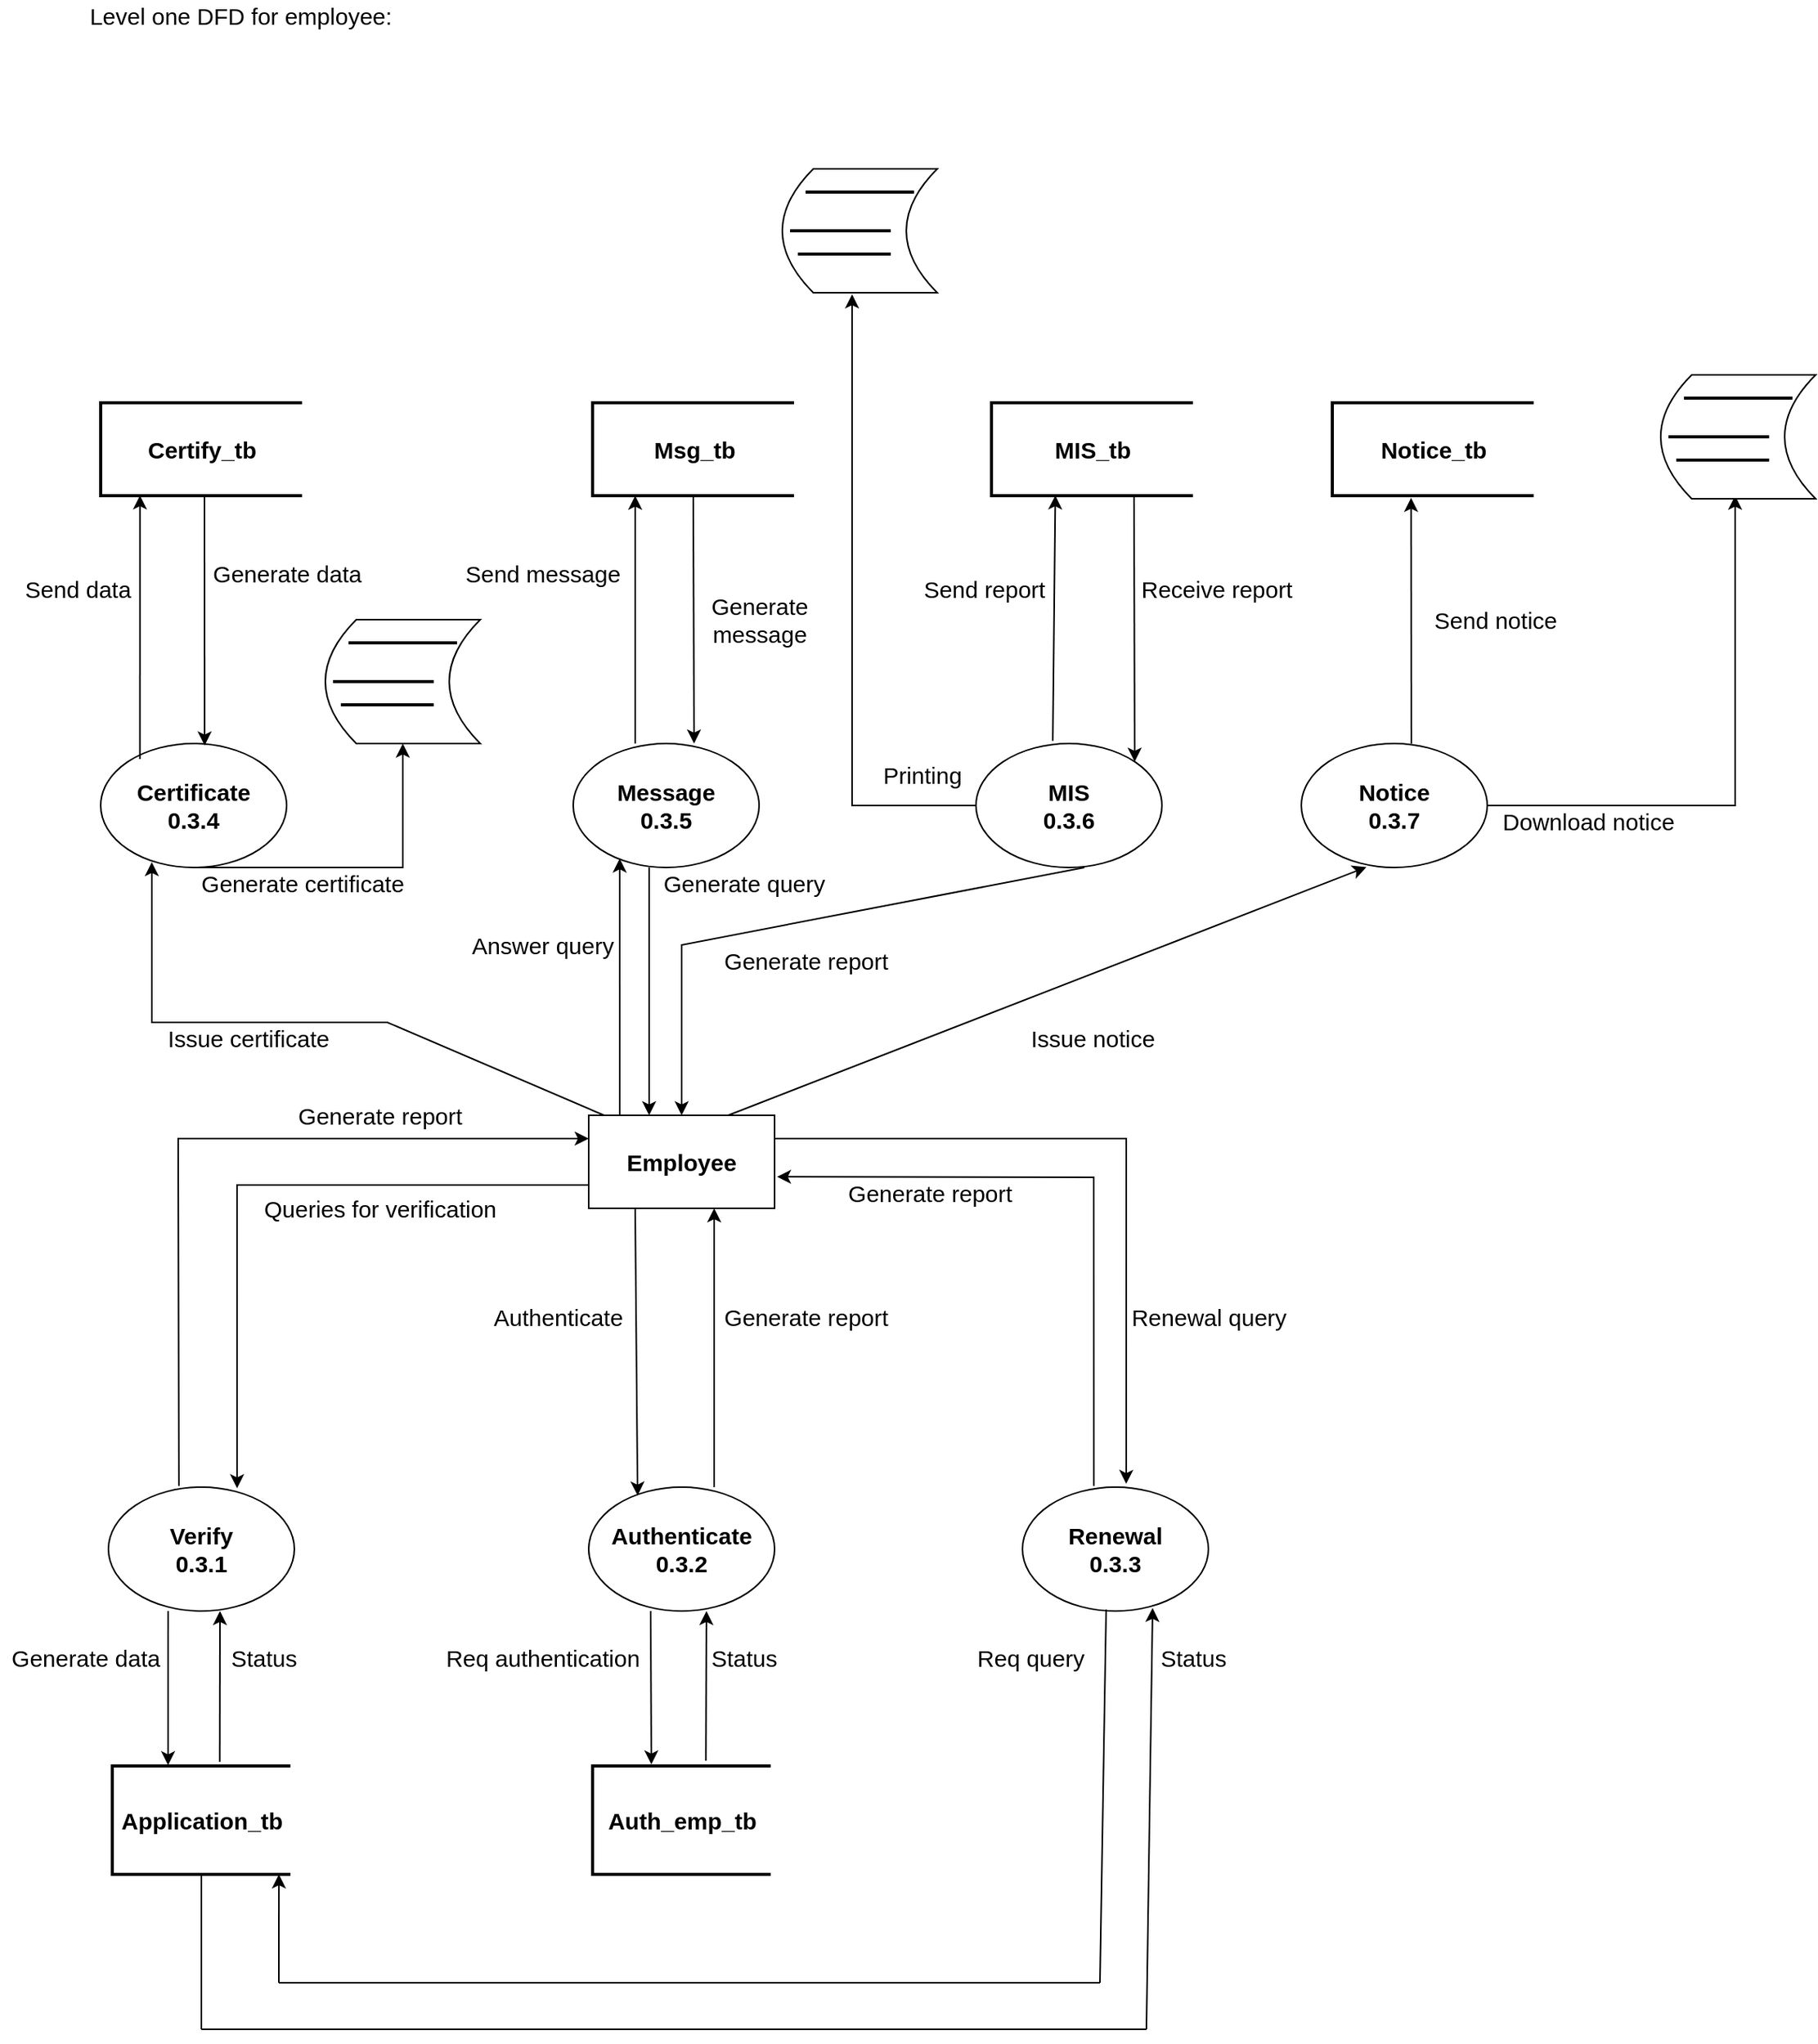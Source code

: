<mxfile version="17.1.3" type="device"><diagram id="DT7F_jUSS3WRfcPOw-On" name="Page-1"><mxGraphModel dx="862" dy="1568" grid="1" gridSize="10" guides="1" tooltips="1" connect="1" arrows="1" fold="1" page="1" pageScale="1" pageWidth="850" pageHeight="1100" math="0" shadow="0"><root><mxCell id="0"/><mxCell id="1" parent="0"/><mxCell id="Hgf0_jL5rCLFJbLMDspX-1" value="&lt;font style=&quot;font-size: 15px&quot;&gt;&lt;b&gt;Employee&lt;/b&gt;&lt;/font&gt;" style="rounded=0;whiteSpace=wrap;html=1;" parent="1" vertex="1"><mxGeometry x="380" y="300" width="120" height="60" as="geometry"/></mxCell><mxCell id="uz9WKS98blHevDZsjT3o-1" value="&lt;font size=&quot;1&quot;&gt;&lt;b style=&quot;font-size: 15px&quot;&gt;Authenticate&lt;br&gt;0.3.2&lt;br&gt;&lt;/b&gt;&lt;/font&gt;" style="ellipse;whiteSpace=wrap;html=1;" parent="1" vertex="1"><mxGeometry x="380" y="540" width="120" height="80" as="geometry"/></mxCell><mxCell id="uz9WKS98blHevDZsjT3o-2" value="&lt;b&gt;&lt;font style=&quot;font-size: 15px&quot;&gt;Renewal&lt;br&gt;0.3.3&lt;br&gt;&lt;/font&gt;&lt;/b&gt;" style="ellipse;whiteSpace=wrap;html=1;" parent="1" vertex="1"><mxGeometry x="660" y="540" width="120" height="80" as="geometry"/></mxCell><mxCell id="uz9WKS98blHevDZsjT3o-3" value="&lt;b&gt;&lt;font style=&quot;font-size: 15px&quot;&gt;Verify&lt;br&gt;0.3.1&lt;br&gt;&lt;/font&gt;&lt;/b&gt;" style="ellipse;whiteSpace=wrap;html=1;" parent="1" vertex="1"><mxGeometry x="70" y="540" width="120" height="80" as="geometry"/></mxCell><mxCell id="uz9WKS98blHevDZsjT3o-4" value="" style="endArrow=classic;html=1;rounded=0;fontSize=15;exitX=0.25;exitY=1;exitDx=0;exitDy=0;entryX=0.263;entryY=0.068;entryDx=0;entryDy=0;entryPerimeter=0;" parent="1" source="Hgf0_jL5rCLFJbLMDspX-1" target="uz9WKS98blHevDZsjT3o-1" edge="1"><mxGeometry width="50" height="50" relative="1" as="geometry"><mxPoint x="400" y="540" as="sourcePoint"/><mxPoint x="410" y="540" as="targetPoint"/></mxGeometry></mxCell><mxCell id="uz9WKS98blHevDZsjT3o-5" value="" style="endArrow=classic;html=1;rounded=0;fontSize=15;" parent="1" edge="1"><mxGeometry width="50" height="50" relative="1" as="geometry"><mxPoint x="461" y="540" as="sourcePoint"/><mxPoint x="461" y="360" as="targetPoint"/></mxGeometry></mxCell><mxCell id="uz9WKS98blHevDZsjT3o-6" value="Generate report" style="text;html=1;align=center;verticalAlign=middle;resizable=0;points=[];autosize=1;strokeColor=none;fillColor=none;fontSize=15;" parent="1" vertex="1"><mxGeometry x="460" y="420" width="120" height="20" as="geometry"/></mxCell><mxCell id="uz9WKS98blHevDZsjT3o-7" value="Authenticate" style="text;html=1;align=center;verticalAlign=middle;resizable=0;points=[];autosize=1;strokeColor=none;fillColor=none;fontSize=15;" parent="1" vertex="1"><mxGeometry x="310" y="420" width="100" height="20" as="geometry"/></mxCell><mxCell id="uz9WKS98blHevDZsjT3o-8" value="&lt;b&gt;Auth_emp_tb&lt;/b&gt;" style="strokeWidth=2;html=1;shape=mxgraph.flowchart.annotation_1;align=center;pointerEvents=1;fontSize=15;" parent="1" vertex="1"><mxGeometry x="382.5" y="720" width="115" height="70" as="geometry"/></mxCell><mxCell id="uz9WKS98blHevDZsjT3o-9" value="" style="endArrow=classic;html=1;rounded=0;fontSize=15;entryX=0.33;entryY=-0.014;entryDx=0;entryDy=0;entryPerimeter=0;" parent="1" target="uz9WKS98blHevDZsjT3o-8" edge="1"><mxGeometry width="50" height="50" relative="1" as="geometry"><mxPoint x="420" y="620" as="sourcePoint"/><mxPoint x="450" y="540" as="targetPoint"/></mxGeometry></mxCell><mxCell id="uz9WKS98blHevDZsjT3o-10" value="Req authentication" style="text;html=1;align=center;verticalAlign=middle;resizable=0;points=[];autosize=1;strokeColor=none;fillColor=none;fontSize=15;" parent="1" vertex="1"><mxGeometry x="280" y="640" width="140" height="20" as="geometry"/></mxCell><mxCell id="uz9WKS98blHevDZsjT3o-11" value="" style="endArrow=classic;html=1;rounded=0;fontSize=15;exitX=0.636;exitY=-0.049;exitDx=0;exitDy=0;exitPerimeter=0;" parent="1" source="uz9WKS98blHevDZsjT3o-8" edge="1"><mxGeometry width="50" height="50" relative="1" as="geometry"><mxPoint x="400" y="590" as="sourcePoint"/><mxPoint x="456" y="620" as="targetPoint"/></mxGeometry></mxCell><mxCell id="uz9WKS98blHevDZsjT3o-12" value="Status" style="text;html=1;align=center;verticalAlign=middle;resizable=0;points=[];autosize=1;strokeColor=none;fillColor=none;fontSize=15;" parent="1" vertex="1"><mxGeometry x="450" y="640" width="60" height="20" as="geometry"/></mxCell><mxCell id="uz9WKS98blHevDZsjT3o-13" value="" style="endArrow=classic;html=1;rounded=0;fontSize=15;exitX=0;exitY=0.75;exitDx=0;exitDy=0;entryX=0.692;entryY=0.009;entryDx=0;entryDy=0;entryPerimeter=0;" parent="1" source="Hgf0_jL5rCLFJbLMDspX-1" target="uz9WKS98blHevDZsjT3o-3" edge="1"><mxGeometry width="50" height="50" relative="1" as="geometry"><mxPoint x="190" y="560" as="sourcePoint"/><mxPoint x="160" y="540" as="targetPoint"/><Array as="points"><mxPoint x="153" y="345"/></Array></mxGeometry></mxCell><mxCell id="uz9WKS98blHevDZsjT3o-14" value="" style="endArrow=classic;html=1;rounded=0;fontSize=15;exitX=0.379;exitY=-0.009;exitDx=0;exitDy=0;exitPerimeter=0;entryX=0;entryY=0.25;entryDx=0;entryDy=0;" parent="1" source="uz9WKS98blHevDZsjT3o-3" target="Hgf0_jL5rCLFJbLMDspX-1" edge="1"><mxGeometry width="50" height="50" relative="1" as="geometry"><mxPoint x="190" y="560" as="sourcePoint"/><mxPoint x="240" y="510" as="targetPoint"/><Array as="points"><mxPoint x="115" y="315"/></Array></mxGeometry></mxCell><mxCell id="uz9WKS98blHevDZsjT3o-15" value="Queries for verification" style="text;html=1;align=center;verticalAlign=middle;resizable=0;points=[];autosize=1;strokeColor=none;fillColor=none;fontSize=15;" parent="1" vertex="1"><mxGeometry x="160" y="350" width="170" height="20" as="geometry"/></mxCell><mxCell id="uz9WKS98blHevDZsjT3o-16" value="Generate report" style="text;html=1;align=center;verticalAlign=middle;resizable=0;points=[];autosize=1;strokeColor=none;fillColor=none;fontSize=15;" parent="1" vertex="1"><mxGeometry x="185" y="290" width="120" height="20" as="geometry"/></mxCell><mxCell id="uz9WKS98blHevDZsjT3o-17" value="&lt;b&gt;Application_tb&lt;/b&gt;" style="strokeWidth=2;html=1;shape=mxgraph.flowchart.annotation_1;align=center;pointerEvents=1;fontSize=15;" parent="1" vertex="1"><mxGeometry x="72.5" y="720" width="115" height="70" as="geometry"/></mxCell><mxCell id="uz9WKS98blHevDZsjT3o-18" value="" style="endArrow=classic;html=1;rounded=0;fontSize=15;exitX=0.321;exitY=1;exitDx=0;exitDy=0;exitPerimeter=0;entryX=0.313;entryY=-0.007;entryDx=0;entryDy=0;entryPerimeter=0;" parent="1" source="uz9WKS98blHevDZsjT3o-3" target="uz9WKS98blHevDZsjT3o-17" edge="1"><mxGeometry width="50" height="50" relative="1" as="geometry"><mxPoint x="190" y="620" as="sourcePoint"/><mxPoint x="240" y="570" as="targetPoint"/></mxGeometry></mxCell><mxCell id="uz9WKS98blHevDZsjT3o-19" value="" style="endArrow=classic;html=1;rounded=0;fontSize=15;exitX=0.603;exitY=-0.037;exitDx=0;exitDy=0;exitPerimeter=0;" parent="1" source="uz9WKS98blHevDZsjT3o-17" edge="1"><mxGeometry width="50" height="50" relative="1" as="geometry"><mxPoint x="190" y="620" as="sourcePoint"/><mxPoint x="142" y="620" as="targetPoint"/></mxGeometry></mxCell><mxCell id="uz9WKS98blHevDZsjT3o-20" value="Generate data" style="text;html=1;align=center;verticalAlign=middle;resizable=0;points=[];autosize=1;strokeColor=none;fillColor=none;fontSize=15;" parent="1" vertex="1"><mxGeometry y="640" width="110" height="20" as="geometry"/></mxCell><mxCell id="uz9WKS98blHevDZsjT3o-21" value="Status" style="text;html=1;align=center;verticalAlign=middle;resizable=0;points=[];autosize=1;strokeColor=none;fillColor=none;fontSize=15;" parent="1" vertex="1"><mxGeometry x="140" y="640" width="60" height="20" as="geometry"/></mxCell><mxCell id="uz9WKS98blHevDZsjT3o-22" value="" style="endArrow=classic;html=1;rounded=0;fontSize=15;exitX=1;exitY=0.25;exitDx=0;exitDy=0;entryX=0.558;entryY=-0.026;entryDx=0;entryDy=0;entryPerimeter=0;" parent="1" source="Hgf0_jL5rCLFJbLMDspX-1" target="uz9WKS98blHevDZsjT3o-2" edge="1"><mxGeometry width="50" height="50" relative="1" as="geometry"><mxPoint x="400" y="540" as="sourcePoint"/><mxPoint x="450" y="490" as="targetPoint"/><Array as="points"><mxPoint x="727" y="315"/></Array></mxGeometry></mxCell><mxCell id="uz9WKS98blHevDZsjT3o-23" value="" style="endArrow=classic;html=1;rounded=0;fontSize=15;exitX=0.384;exitY=-0.009;exitDx=0;exitDy=0;exitPerimeter=0;entryX=1.013;entryY=0.661;entryDx=0;entryDy=0;entryPerimeter=0;" parent="1" source="uz9WKS98blHevDZsjT3o-2" target="Hgf0_jL5rCLFJbLMDspX-1" edge="1"><mxGeometry width="50" height="50" relative="1" as="geometry"><mxPoint x="400" y="540" as="sourcePoint"/><mxPoint x="450" y="490" as="targetPoint"/><Array as="points"><mxPoint x="706" y="340"/></Array></mxGeometry></mxCell><mxCell id="uz9WKS98blHevDZsjT3o-24" value="Renewal query" style="text;html=1;align=center;verticalAlign=middle;resizable=0;points=[];autosize=1;strokeColor=none;fillColor=none;fontSize=15;" parent="1" vertex="1"><mxGeometry x="720" y="420" width="120" height="20" as="geometry"/></mxCell><mxCell id="uz9WKS98blHevDZsjT3o-25" value="Generate report" style="text;html=1;align=center;verticalAlign=middle;resizable=0;points=[];autosize=1;strokeColor=none;fillColor=none;fontSize=15;" parent="1" vertex="1"><mxGeometry x="540" y="340" width="120" height="20" as="geometry"/></mxCell><mxCell id="uz9WKS98blHevDZsjT3o-28" value="" style="endArrow=classic;html=1;rounded=0;fontSize=15;entryX=0.7;entryY=0.975;entryDx=0;entryDy=0;entryPerimeter=0;" parent="1" edge="1" target="uz9WKS98blHevDZsjT3o-2"><mxGeometry width="50" height="50" relative="1" as="geometry"><mxPoint x="740" y="890" as="sourcePoint"/><mxPoint x="740" y="620" as="targetPoint"/></mxGeometry></mxCell><mxCell id="uz9WKS98blHevDZsjT3o-29" value="Req query" style="text;html=1;align=center;verticalAlign=middle;resizable=0;points=[];autosize=1;strokeColor=none;fillColor=none;fontSize=15;" parent="1" vertex="1"><mxGeometry x="620" y="640" width="90" height="20" as="geometry"/></mxCell><mxCell id="uz9WKS98blHevDZsjT3o-30" value="Status" style="text;html=1;align=center;verticalAlign=middle;resizable=0;points=[];autosize=1;strokeColor=none;fillColor=none;fontSize=15;" parent="1" vertex="1"><mxGeometry x="740" y="640" width="60" height="20" as="geometry"/></mxCell><mxCell id="uz9WKS98blHevDZsjT3o-31" value="&lt;b&gt;Certificate&lt;br&gt;0.3.4&lt;br&gt;&lt;/b&gt;" style="ellipse;whiteSpace=wrap;html=1;fontSize=15;" parent="1" vertex="1"><mxGeometry x="65" y="60" width="120" height="80" as="geometry"/></mxCell><mxCell id="uz9WKS98blHevDZsjT3o-32" value="&lt;b&gt;Message&lt;br&gt;0.3.5&lt;br&gt;&lt;/b&gt;" style="ellipse;whiteSpace=wrap;html=1;fontSize=15;" parent="1" vertex="1"><mxGeometry x="370" y="60" width="120" height="80" as="geometry"/></mxCell><mxCell id="uz9WKS98blHevDZsjT3o-33" value="&lt;b&gt;Notice&lt;br&gt;0.3.7&lt;br&gt;&lt;/b&gt;" style="ellipse;whiteSpace=wrap;html=1;fontSize=15;" parent="1" vertex="1"><mxGeometry x="840" y="60" width="120" height="80" as="geometry"/></mxCell><mxCell id="uz9WKS98blHevDZsjT3o-34" value="&lt;b&gt;MIS&lt;br&gt;0.3.6&lt;br&gt;&lt;/b&gt;" style="ellipse;whiteSpace=wrap;html=1;fontSize=15;" parent="1" vertex="1"><mxGeometry x="630" y="60" width="120" height="80" as="geometry"/></mxCell><mxCell id="uz9WKS98blHevDZsjT3o-35" value="" style="endArrow=classic;html=1;rounded=0;fontSize=15;exitX=0.083;exitY=0;exitDx=0;exitDy=0;exitPerimeter=0;entryX=0.275;entryY=0.957;entryDx=0;entryDy=0;entryPerimeter=0;" parent="1" source="Hgf0_jL5rCLFJbLMDspX-1" target="uz9WKS98blHevDZsjT3o-31" edge="1"><mxGeometry width="50" height="50" relative="1" as="geometry"><mxPoint x="400" y="370" as="sourcePoint"/><mxPoint x="450" y="320" as="targetPoint"/><Array as="points"><mxPoint x="250" y="240"/><mxPoint x="98" y="240"/></Array></mxGeometry></mxCell><mxCell id="uz9WKS98blHevDZsjT3o-36" value="Issue certificate" style="text;html=1;align=center;verticalAlign=middle;resizable=0;points=[];autosize=1;strokeColor=none;fillColor=none;fontSize=15;" parent="1" vertex="1"><mxGeometry x="100" y="240" width="120" height="20" as="geometry"/></mxCell><mxCell id="uz9WKS98blHevDZsjT3o-37" value="" style="endArrow=classic;html=1;rounded=0;fontSize=15;exitX=0.5;exitY=1;exitDx=0;exitDy=0;" parent="1" source="uz9WKS98blHevDZsjT3o-31" target="uz9WKS98blHevDZsjT3o-38" edge="1"><mxGeometry width="50" height="50" relative="1" as="geometry"><mxPoint x="400" y="370" as="sourcePoint"/><mxPoint x="260" y="20" as="targetPoint"/><Array as="points"><mxPoint x="260" y="140"/></Array></mxGeometry></mxCell><mxCell id="uz9WKS98blHevDZsjT3o-38" value="" style="shape=dataStorage;whiteSpace=wrap;html=1;fixedSize=1;fontSize=15;" parent="1" vertex="1"><mxGeometry x="210" y="-20" width="100" height="80" as="geometry"/></mxCell><mxCell id="uz9WKS98blHevDZsjT3o-39" value="" style="line;strokeWidth=2;html=1;fontSize=15;" parent="1" vertex="1"><mxGeometry x="225" y="-10" width="70" height="10" as="geometry"/></mxCell><mxCell id="uz9WKS98blHevDZsjT3o-40" value="" style="line;strokeWidth=2;html=1;fontSize=15;" parent="1" vertex="1"><mxGeometry x="215" y="15" width="65" height="10" as="geometry"/></mxCell><mxCell id="uz9WKS98blHevDZsjT3o-41" value="" style="line;strokeWidth=2;html=1;fontSize=15;" parent="1" vertex="1"><mxGeometry x="220" y="30" width="60" height="10" as="geometry"/></mxCell><mxCell id="uz9WKS98blHevDZsjT3o-42" value="Generate certificate" style="text;html=1;align=center;verticalAlign=middle;resizable=0;points=[];autosize=1;strokeColor=none;fillColor=none;fontSize=15;" parent="1" vertex="1"><mxGeometry x="120" y="140" width="150" height="20" as="geometry"/></mxCell><mxCell id="uz9WKS98blHevDZsjT3o-43" value="&lt;b&gt;Certify_tb&lt;/b&gt;" style="strokeWidth=2;html=1;shape=mxgraph.flowchart.annotation_1;align=center;pointerEvents=1;fontSize=15;" parent="1" vertex="1"><mxGeometry x="65" y="-160" width="130" height="60" as="geometry"/></mxCell><mxCell id="uz9WKS98blHevDZsjT3o-44" value="" style="endArrow=classic;html=1;rounded=0;fontSize=15;entryX=0.195;entryY=0.997;entryDx=0;entryDy=0;entryPerimeter=0;exitX=0.211;exitY=0.125;exitDx=0;exitDy=0;exitPerimeter=0;" parent="1" source="uz9WKS98blHevDZsjT3o-31" target="uz9WKS98blHevDZsjT3o-43" edge="1"><mxGeometry width="50" height="50" relative="1" as="geometry"><mxPoint x="90" y="60" as="sourcePoint"/><mxPoint x="450" y="-110" as="targetPoint"/><Array as="points"/></mxGeometry></mxCell><mxCell id="uz9WKS98blHevDZsjT3o-45" value="" style="endArrow=classic;html=1;rounded=0;fontSize=15;entryX=0.559;entryY=0.015;entryDx=0;entryDy=0;entryPerimeter=0;" parent="1" target="uz9WKS98blHevDZsjT3o-31" edge="1"><mxGeometry width="50" height="50" relative="1" as="geometry"><mxPoint x="132" y="-100" as="sourcePoint"/><mxPoint x="450" y="-110" as="targetPoint"/></mxGeometry></mxCell><mxCell id="uz9WKS98blHevDZsjT3o-46" value="Send data" style="text;html=1;align=center;verticalAlign=middle;resizable=0;points=[];autosize=1;strokeColor=none;fillColor=none;fontSize=15;" parent="1" vertex="1"><mxGeometry x="10" y="-50" width="80" height="20" as="geometry"/></mxCell><mxCell id="uz9WKS98blHevDZsjT3o-47" value="Generate data" style="text;html=1;align=center;verticalAlign=middle;resizable=0;points=[];autosize=1;strokeColor=none;fillColor=none;fontSize=15;" parent="1" vertex="1"><mxGeometry x="130" y="-60" width="110" height="20" as="geometry"/></mxCell><mxCell id="uz9WKS98blHevDZsjT3o-48" value="" style="endArrow=classic;html=1;rounded=0;fontSize=15;exitX=0.167;exitY=0;exitDx=0;exitDy=0;exitPerimeter=0;entryX=0.25;entryY=0.928;entryDx=0;entryDy=0;entryPerimeter=0;" parent="1" source="Hgf0_jL5rCLFJbLMDspX-1" target="uz9WKS98blHevDZsjT3o-32" edge="1"><mxGeometry width="50" height="50" relative="1" as="geometry"><mxPoint x="400" y="170" as="sourcePoint"/><mxPoint x="450" y="120" as="targetPoint"/></mxGeometry></mxCell><mxCell id="uz9WKS98blHevDZsjT3o-49" value="" style="endArrow=classic;html=1;rounded=0;fontSize=15;" parent="1" edge="1"><mxGeometry width="50" height="50" relative="1" as="geometry"><mxPoint x="419" y="140" as="sourcePoint"/><mxPoint x="419" y="300" as="targetPoint"/></mxGeometry></mxCell><mxCell id="uz9WKS98blHevDZsjT3o-50" value="Answer query" style="text;html=1;align=center;verticalAlign=middle;resizable=0;points=[];autosize=1;strokeColor=none;fillColor=none;fontSize=15;" parent="1" vertex="1"><mxGeometry x="295" y="180" width="110" height="20" as="geometry"/></mxCell><mxCell id="uz9WKS98blHevDZsjT3o-51" value="Generate query" style="text;html=1;align=center;verticalAlign=middle;resizable=0;points=[];autosize=1;strokeColor=none;fillColor=none;fontSize=15;" parent="1" vertex="1"><mxGeometry x="420" y="140" width="120" height="20" as="geometry"/></mxCell><mxCell id="uz9WKS98blHevDZsjT3o-52" value="&lt;b&gt;Msg_tb&lt;/b&gt;" style="strokeWidth=2;html=1;shape=mxgraph.flowchart.annotation_1;align=center;pointerEvents=1;fontSize=15;" parent="1" vertex="1"><mxGeometry x="382.5" y="-160" width="130" height="60" as="geometry"/></mxCell><mxCell id="uz9WKS98blHevDZsjT3o-53" value="" style="endArrow=classic;html=1;rounded=0;fontSize=15;" parent="1" edge="1"><mxGeometry width="50" height="50" relative="1" as="geometry"><mxPoint x="410" y="60" as="sourcePoint"/><mxPoint x="410" y="-100" as="targetPoint"/></mxGeometry></mxCell><mxCell id="uz9WKS98blHevDZsjT3o-54" value="" style="endArrow=classic;html=1;rounded=0;fontSize=15;exitX=0.5;exitY=1;exitDx=0;exitDy=0;exitPerimeter=0;" parent="1" source="uz9WKS98blHevDZsjT3o-52" edge="1"><mxGeometry width="50" height="50" relative="1" as="geometry"><mxPoint x="430" y="30" as="sourcePoint"/><mxPoint x="448" y="60" as="targetPoint"/></mxGeometry></mxCell><mxCell id="uz9WKS98blHevDZsjT3o-55" value="Generate&lt;br&gt;message" style="text;html=1;align=center;verticalAlign=middle;resizable=0;points=[];autosize=1;strokeColor=none;fillColor=none;fontSize=15;" parent="1" vertex="1"><mxGeometry x="450" y="-40" width="80" height="40" as="geometry"/></mxCell><mxCell id="uz9WKS98blHevDZsjT3o-56" value="Send message" style="text;html=1;align=center;verticalAlign=middle;resizable=0;points=[];autosize=1;strokeColor=none;fillColor=none;fontSize=15;" parent="1" vertex="1"><mxGeometry x="290" y="-60" width="120" height="20" as="geometry"/></mxCell><mxCell id="uz9WKS98blHevDZsjT3o-57" value="&lt;b&gt;MIS_tb&lt;/b&gt;" style="strokeWidth=2;html=1;shape=mxgraph.flowchart.annotation_1;align=center;pointerEvents=1;fontSize=15;" parent="1" vertex="1"><mxGeometry x="640" y="-160" width="130" height="60" as="geometry"/></mxCell><mxCell id="uz9WKS98blHevDZsjT3o-58" value="" style="endArrow=classic;html=1;rounded=0;fontSize=15;exitX=0;exitY=0.5;exitDx=0;exitDy=0;" parent="1" source="uz9WKS98blHevDZsjT3o-34" edge="1"><mxGeometry width="50" height="50" relative="1" as="geometry"><mxPoint x="430" y="330" as="sourcePoint"/><mxPoint x="550" y="-230" as="targetPoint"/><Array as="points"><mxPoint x="550" y="100"/></Array></mxGeometry></mxCell><mxCell id="uz9WKS98blHevDZsjT3o-59" value="" style="endArrow=classic;html=1;rounded=0;fontSize=15;entryX=0.5;entryY=0;entryDx=0;entryDy=0;" parent="1" target="Hgf0_jL5rCLFJbLMDspX-1" edge="1"><mxGeometry width="50" height="50" relative="1" as="geometry"><mxPoint x="700" y="140" as="sourcePoint"/><mxPoint x="480" y="280" as="targetPoint"/><Array as="points"><mxPoint x="440" y="190"/></Array></mxGeometry></mxCell><mxCell id="uz9WKS98blHevDZsjT3o-60" value="Generate report" style="text;html=1;align=center;verticalAlign=middle;resizable=0;points=[];autosize=1;strokeColor=none;fillColor=none;fontSize=15;" parent="1" vertex="1"><mxGeometry x="460" y="190" width="120" height="20" as="geometry"/></mxCell><mxCell id="uz9WKS98blHevDZsjT3o-62" value="" style="shape=dataStorage;whiteSpace=wrap;html=1;fixedSize=1;fontSize=15;" parent="1" vertex="1"><mxGeometry x="505" y="-311" width="100" height="80" as="geometry"/></mxCell><mxCell id="uz9WKS98blHevDZsjT3o-63" value="" style="line;strokeWidth=2;html=1;fontSize=15;" parent="1" vertex="1"><mxGeometry x="520" y="-301" width="70" height="10" as="geometry"/></mxCell><mxCell id="uz9WKS98blHevDZsjT3o-64" value="" style="line;strokeWidth=2;html=1;fontSize=15;" parent="1" vertex="1"><mxGeometry x="510" y="-276" width="65" height="10" as="geometry"/></mxCell><mxCell id="uz9WKS98blHevDZsjT3o-65" value="" style="line;strokeWidth=2;html=1;fontSize=15;" parent="1" vertex="1"><mxGeometry x="515" y="-261" width="60" height="10" as="geometry"/></mxCell><mxCell id="uz9WKS98blHevDZsjT3o-66" value="Printing" style="text;html=1;align=center;verticalAlign=middle;resizable=0;points=[];autosize=1;strokeColor=none;fillColor=none;fontSize=15;" parent="1" vertex="1"><mxGeometry x="560" y="70" width="70" height="20" as="geometry"/></mxCell><mxCell id="uz9WKS98blHevDZsjT3o-67" value="" style="endArrow=classic;html=1;rounded=0;fontSize=15;exitX=0.413;exitY=-0.022;exitDx=0;exitDy=0;exitPerimeter=0;entryX=0.317;entryY=0.997;entryDx=0;entryDy=0;entryPerimeter=0;" parent="1" source="uz9WKS98blHevDZsjT3o-34" target="uz9WKS98blHevDZsjT3o-57" edge="1"><mxGeometry width="50" height="50" relative="1" as="geometry"><mxPoint x="430" y="-50" as="sourcePoint"/><mxPoint x="480" y="-100" as="targetPoint"/></mxGeometry></mxCell><mxCell id="uz9WKS98blHevDZsjT3o-68" value="" style="endArrow=classic;html=1;rounded=0;fontSize=15;entryX=1;entryY=0;entryDx=0;entryDy=0;" parent="1" target="uz9WKS98blHevDZsjT3o-34" edge="1"><mxGeometry width="50" height="50" relative="1" as="geometry"><mxPoint x="732" y="-100" as="sourcePoint"/><mxPoint x="480" y="-100" as="targetPoint"/></mxGeometry></mxCell><mxCell id="uz9WKS98blHevDZsjT3o-69" value="Send report" style="text;html=1;align=center;verticalAlign=middle;resizable=0;points=[];autosize=1;strokeColor=none;fillColor=none;fontSize=15;" parent="1" vertex="1"><mxGeometry x="590" y="-50" width="90" height="20" as="geometry"/></mxCell><mxCell id="uz9WKS98blHevDZsjT3o-70" value="Receive report" style="text;html=1;align=center;verticalAlign=middle;resizable=0;points=[];autosize=1;strokeColor=none;fillColor=none;fontSize=15;" parent="1" vertex="1"><mxGeometry x="730" y="-50" width="110" height="20" as="geometry"/></mxCell><mxCell id="uz9WKS98blHevDZsjT3o-71" value="" style="endArrow=classic;html=1;rounded=0;fontSize=15;exitX=0.75;exitY=0;exitDx=0;exitDy=0;entryX=0.35;entryY=0.997;entryDx=0;entryDy=0;entryPerimeter=0;" parent="1" source="Hgf0_jL5rCLFJbLMDspX-1" target="uz9WKS98blHevDZsjT3o-33" edge="1"><mxGeometry width="50" height="50" relative="1" as="geometry"><mxPoint x="520" y="190" as="sourcePoint"/><mxPoint x="570" y="140" as="targetPoint"/></mxGeometry></mxCell><mxCell id="uz9WKS98blHevDZsjT3o-72" value="Issue notice" style="text;html=1;align=center;verticalAlign=middle;resizable=0;points=[];autosize=1;strokeColor=none;fillColor=none;fontSize=15;" parent="1" vertex="1"><mxGeometry x="655" y="240" width="100" height="20" as="geometry"/></mxCell><mxCell id="uz9WKS98blHevDZsjT3o-73" value="&lt;b&gt;Notice_tb&lt;/b&gt;" style="strokeWidth=2;html=1;shape=mxgraph.flowchart.annotation_1;align=center;pointerEvents=1;fontSize=15;" parent="1" vertex="1"><mxGeometry x="860" y="-160" width="130" height="60" as="geometry"/></mxCell><mxCell id="uz9WKS98blHevDZsjT3o-74" value="" style="endArrow=classic;html=1;rounded=0;fontSize=15;entryX=0.391;entryY=1.023;entryDx=0;entryDy=0;entryPerimeter=0;" parent="1" target="uz9WKS98blHevDZsjT3o-73" edge="1"><mxGeometry width="50" height="50" relative="1" as="geometry"><mxPoint x="911" y="60" as="sourcePoint"/><mxPoint x="680" as="targetPoint"/></mxGeometry></mxCell><mxCell id="uz9WKS98blHevDZsjT3o-75" value="Send notice" style="text;html=1;align=center;verticalAlign=middle;resizable=0;points=[];autosize=1;strokeColor=none;fillColor=none;fontSize=15;" parent="1" vertex="1"><mxGeometry x="920" y="-30" width="90" height="20" as="geometry"/></mxCell><mxCell id="uz9WKS98blHevDZsjT3o-76" value="" style="endArrow=classic;html=1;rounded=0;fontSize=15;exitX=1;exitY=0.5;exitDx=0;exitDy=0;" parent="1" source="uz9WKS98blHevDZsjT3o-33" edge="1"><mxGeometry width="50" height="50" relative="1" as="geometry"><mxPoint x="630" y="50" as="sourcePoint"/><mxPoint x="1120" y="-100" as="targetPoint"/><Array as="points"><mxPoint x="1120" y="100"/></Array></mxGeometry></mxCell><mxCell id="uz9WKS98blHevDZsjT3o-77" value="" style="shape=dataStorage;whiteSpace=wrap;html=1;fixedSize=1;fontSize=15;" parent="1" vertex="1"><mxGeometry x="1072" y="-178" width="100" height="80" as="geometry"/></mxCell><mxCell id="uz9WKS98blHevDZsjT3o-78" value="" style="line;strokeWidth=2;html=1;fontSize=15;" parent="1" vertex="1"><mxGeometry x="1087" y="-168" width="70" height="10" as="geometry"/></mxCell><mxCell id="uz9WKS98blHevDZsjT3o-79" value="" style="line;strokeWidth=2;html=1;fontSize=15;" parent="1" vertex="1"><mxGeometry x="1077" y="-143" width="65" height="10" as="geometry"/></mxCell><mxCell id="uz9WKS98blHevDZsjT3o-80" value="" style="line;strokeWidth=2;html=1;fontSize=15;" parent="1" vertex="1"><mxGeometry x="1082" y="-128" width="60" height="10" as="geometry"/></mxCell><mxCell id="uz9WKS98blHevDZsjT3o-81" value="Download notice" style="text;html=1;align=center;verticalAlign=middle;resizable=0;points=[];autosize=1;strokeColor=none;fillColor=none;fontSize=15;" parent="1" vertex="1"><mxGeometry x="960" y="100" width="130" height="20" as="geometry"/></mxCell><mxCell id="uz9WKS98blHevDZsjT3o-82" value="Level one DFD for employee:" style="text;html=1;align=center;verticalAlign=middle;resizable=0;points=[];autosize=1;strokeColor=none;fillColor=none;fontSize=15;" parent="1" vertex="1"><mxGeometry x="50" y="-420" width="210" height="20" as="geometry"/></mxCell><mxCell id="FSJsmd9wFOsnzDtrvWlr-1" value="" style="endArrow=none;html=1;rounded=0;exitX=0.5;exitY=1;exitDx=0;exitDy=0;exitPerimeter=0;" edge="1" parent="1" source="uz9WKS98blHevDZsjT3o-17"><mxGeometry width="50" height="50" relative="1" as="geometry"><mxPoint x="330" y="690" as="sourcePoint"/><mxPoint x="130" y="890" as="targetPoint"/></mxGeometry></mxCell><mxCell id="FSJsmd9wFOsnzDtrvWlr-3" value="" style="endArrow=none;html=1;rounded=0;" edge="1" parent="1"><mxGeometry width="50" height="50" relative="1" as="geometry"><mxPoint x="130" y="890" as="sourcePoint"/><mxPoint x="740" y="890" as="targetPoint"/></mxGeometry></mxCell><mxCell id="FSJsmd9wFOsnzDtrvWlr-5" value="" style="endArrow=classic;html=1;rounded=0;entryX=0.935;entryY=1;entryDx=0;entryDy=0;entryPerimeter=0;" edge="1" parent="1" target="uz9WKS98blHevDZsjT3o-17"><mxGeometry width="50" height="50" relative="1" as="geometry"><mxPoint x="180" y="860" as="sourcePoint"/><mxPoint x="380" y="730" as="targetPoint"/></mxGeometry></mxCell><mxCell id="FSJsmd9wFOsnzDtrvWlr-6" value="" style="endArrow=none;html=1;rounded=0;" edge="1" parent="1"><mxGeometry width="50" height="50" relative="1" as="geometry"><mxPoint x="180" y="860" as="sourcePoint"/><mxPoint x="710" y="860" as="targetPoint"/></mxGeometry></mxCell><mxCell id="FSJsmd9wFOsnzDtrvWlr-7" value="" style="endArrow=none;html=1;rounded=0;entryX=0.45;entryY=0.988;entryDx=0;entryDy=0;entryPerimeter=0;" edge="1" parent="1" target="uz9WKS98blHevDZsjT3o-2"><mxGeometry width="50" height="50" relative="1" as="geometry"><mxPoint x="710" y="860" as="sourcePoint"/><mxPoint x="380" y="730" as="targetPoint"/></mxGeometry></mxCell></root></mxGraphModel></diagram></mxfile>